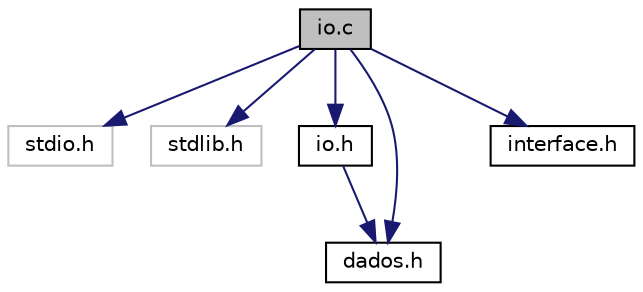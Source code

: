 digraph "io.c"
{
  edge [fontname="Helvetica",fontsize="10",labelfontname="Helvetica",labelfontsize="10"];
  node [fontname="Helvetica",fontsize="10",shape=record];
  Node0 [label="io.c",height=0.2,width=0.4,color="black", fillcolor="grey75", style="filled", fontcolor="black"];
  Node0 -> Node1 [color="midnightblue",fontsize="10",style="solid"];
  Node1 [label="stdio.h",height=0.2,width=0.4,color="grey75", fillcolor="white", style="filled"];
  Node0 -> Node2 [color="midnightblue",fontsize="10",style="solid"];
  Node2 [label="stdlib.h",height=0.2,width=0.4,color="grey75", fillcolor="white", style="filled"];
  Node0 -> Node3 [color="midnightblue",fontsize="10",style="solid"];
  Node3 [label="io.h",height=0.2,width=0.4,color="black", fillcolor="white", style="filled",URL="$io_8h_source.html"];
  Node3 -> Node4 [color="midnightblue",fontsize="10",style="solid"];
  Node4 [label="dados.h",height=0.2,width=0.4,color="black", fillcolor="white", style="filled",URL="$dados_8h_source.html"];
  Node0 -> Node5 [color="midnightblue",fontsize="10",style="solid"];
  Node5 [label="interface.h",height=0.2,width=0.4,color="black", fillcolor="white", style="filled",URL="$interface_8h_source.html"];
  Node0 -> Node4 [color="midnightblue",fontsize="10",style="solid"];
}
